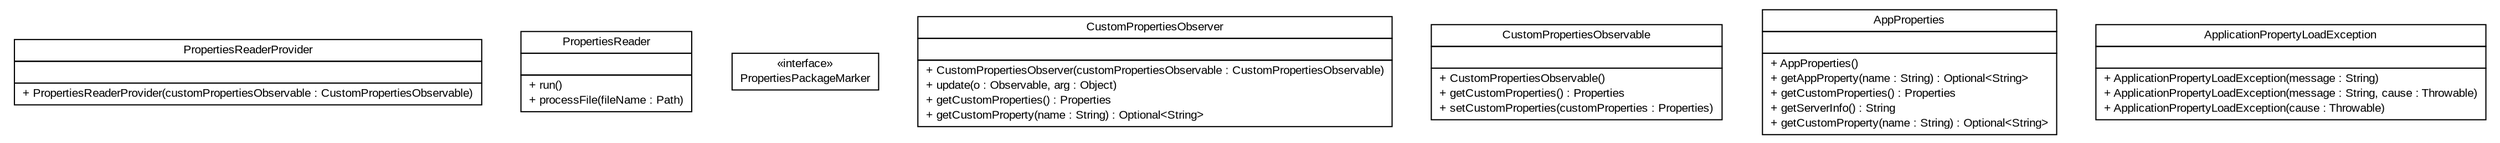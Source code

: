#!/usr/local/bin/dot
#
# Class diagram 
# Generated by UMLGraph version R5_6 (http://www.umlgraph.org/)
#

digraph G {
	edge [fontname="arial",fontsize=10,labelfontname="arial",labelfontsize=10];
	node [fontname="arial",fontsize=10,shape=plaintext];
	nodesep=0.25;
	ranksep=0.5;
	// br.gov.to.sefaz.util.properties.PropertiesReaderProvider
	c617 [label=<<table title="br.gov.to.sefaz.util.properties.PropertiesReaderProvider" border="0" cellborder="1" cellspacing="0" cellpadding="2" port="p" href="./PropertiesReaderProvider.html">
		<tr><td><table border="0" cellspacing="0" cellpadding="1">
<tr><td align="center" balign="center"> PropertiesReaderProvider </td></tr>
		</table></td></tr>
		<tr><td><table border="0" cellspacing="0" cellpadding="1">
<tr><td align="left" balign="left">  </td></tr>
		</table></td></tr>
		<tr><td><table border="0" cellspacing="0" cellpadding="1">
<tr><td align="left" balign="left"> + PropertiesReaderProvider(customPropertiesObservable : CustomPropertiesObservable) </td></tr>
		</table></td></tr>
		</table>>, URL="./PropertiesReaderProvider.html", fontname="arial", fontcolor="black", fontsize=10.0];
	// br.gov.to.sefaz.util.properties.PropertiesReader
	c618 [label=<<table title="br.gov.to.sefaz.util.properties.PropertiesReader" border="0" cellborder="1" cellspacing="0" cellpadding="2" port="p" href="./PropertiesReader.html">
		<tr><td><table border="0" cellspacing="0" cellpadding="1">
<tr><td align="center" balign="center"> PropertiesReader </td></tr>
		</table></td></tr>
		<tr><td><table border="0" cellspacing="0" cellpadding="1">
<tr><td align="left" balign="left">  </td></tr>
		</table></td></tr>
		<tr><td><table border="0" cellspacing="0" cellpadding="1">
<tr><td align="left" balign="left"> + run() </td></tr>
<tr><td align="left" balign="left"> + processFile(fileName : Path) </td></tr>
		</table></td></tr>
		</table>>, URL="./PropertiesReader.html", fontname="arial", fontcolor="black", fontsize=10.0];
	// br.gov.to.sefaz.util.properties.PropertiesPackageMarker
	c619 [label=<<table title="br.gov.to.sefaz.util.properties.PropertiesPackageMarker" border="0" cellborder="1" cellspacing="0" cellpadding="2" port="p" href="./PropertiesPackageMarker.html">
		<tr><td><table border="0" cellspacing="0" cellpadding="1">
<tr><td align="center" balign="center"> &#171;interface&#187; </td></tr>
<tr><td align="center" balign="center"> PropertiesPackageMarker </td></tr>
		</table></td></tr>
		</table>>, URL="./PropertiesPackageMarker.html", fontname="arial", fontcolor="black", fontsize=10.0];
	// br.gov.to.sefaz.util.properties.CustomPropertiesObserver
	c620 [label=<<table title="br.gov.to.sefaz.util.properties.CustomPropertiesObserver" border="0" cellborder="1" cellspacing="0" cellpadding="2" port="p" href="./CustomPropertiesObserver.html">
		<tr><td><table border="0" cellspacing="0" cellpadding="1">
<tr><td align="center" balign="center"> CustomPropertiesObserver </td></tr>
		</table></td></tr>
		<tr><td><table border="0" cellspacing="0" cellpadding="1">
<tr><td align="left" balign="left">  </td></tr>
		</table></td></tr>
		<tr><td><table border="0" cellspacing="0" cellpadding="1">
<tr><td align="left" balign="left"> + CustomPropertiesObserver(customPropertiesObservable : CustomPropertiesObservable) </td></tr>
<tr><td align="left" balign="left"> + update(o : Observable, arg : Object) </td></tr>
<tr><td align="left" balign="left"> + getCustomProperties() : Properties </td></tr>
<tr><td align="left" balign="left"> + getCustomProperty(name : String) : Optional&lt;String&gt; </td></tr>
		</table></td></tr>
		</table>>, URL="./CustomPropertiesObserver.html", fontname="arial", fontcolor="black", fontsize=10.0];
	// br.gov.to.sefaz.util.properties.CustomPropertiesObservable
	c621 [label=<<table title="br.gov.to.sefaz.util.properties.CustomPropertiesObservable" border="0" cellborder="1" cellspacing="0" cellpadding="2" port="p" href="./CustomPropertiesObservable.html">
		<tr><td><table border="0" cellspacing="0" cellpadding="1">
<tr><td align="center" balign="center"> CustomPropertiesObservable </td></tr>
		</table></td></tr>
		<tr><td><table border="0" cellspacing="0" cellpadding="1">
<tr><td align="left" balign="left">  </td></tr>
		</table></td></tr>
		<tr><td><table border="0" cellspacing="0" cellpadding="1">
<tr><td align="left" balign="left"> + CustomPropertiesObservable() </td></tr>
<tr><td align="left" balign="left"> + getCustomProperties() : Properties </td></tr>
<tr><td align="left" balign="left"> + setCustomProperties(customProperties : Properties) </td></tr>
		</table></td></tr>
		</table>>, URL="./CustomPropertiesObservable.html", fontname="arial", fontcolor="black", fontsize=10.0];
	// br.gov.to.sefaz.util.properties.AppProperties
	c622 [label=<<table title="br.gov.to.sefaz.util.properties.AppProperties" border="0" cellborder="1" cellspacing="0" cellpadding="2" port="p" href="./AppProperties.html">
		<tr><td><table border="0" cellspacing="0" cellpadding="1">
<tr><td align="center" balign="center"> AppProperties </td></tr>
		</table></td></tr>
		<tr><td><table border="0" cellspacing="0" cellpadding="1">
<tr><td align="left" balign="left">  </td></tr>
		</table></td></tr>
		<tr><td><table border="0" cellspacing="0" cellpadding="1">
<tr><td align="left" balign="left"> + AppProperties() </td></tr>
<tr><td align="left" balign="left"> + getAppProperty(name : String) : Optional&lt;String&gt; </td></tr>
<tr><td align="left" balign="left"> + getCustomProperties() : Properties </td></tr>
<tr><td align="left" balign="left"> + getServerInfo() : String </td></tr>
<tr><td align="left" balign="left"> + getCustomProperty(name : String) : Optional&lt;String&gt; </td></tr>
		</table></td></tr>
		</table>>, URL="./AppProperties.html", fontname="arial", fontcolor="black", fontsize=10.0];
	// br.gov.to.sefaz.util.properties.ApplicationPropertyLoadException
	c623 [label=<<table title="br.gov.to.sefaz.util.properties.ApplicationPropertyLoadException" border="0" cellborder="1" cellspacing="0" cellpadding="2" port="p" href="./ApplicationPropertyLoadException.html">
		<tr><td><table border="0" cellspacing="0" cellpadding="1">
<tr><td align="center" balign="center"> ApplicationPropertyLoadException </td></tr>
		</table></td></tr>
		<tr><td><table border="0" cellspacing="0" cellpadding="1">
<tr><td align="left" balign="left">  </td></tr>
		</table></td></tr>
		<tr><td><table border="0" cellspacing="0" cellpadding="1">
<tr><td align="left" balign="left"> + ApplicationPropertyLoadException(message : String) </td></tr>
<tr><td align="left" balign="left"> + ApplicationPropertyLoadException(message : String, cause : Throwable) </td></tr>
<tr><td align="left" balign="left"> + ApplicationPropertyLoadException(cause : Throwable) </td></tr>
		</table></td></tr>
		</table>>, URL="./ApplicationPropertyLoadException.html", fontname="arial", fontcolor="black", fontsize=10.0];
}

